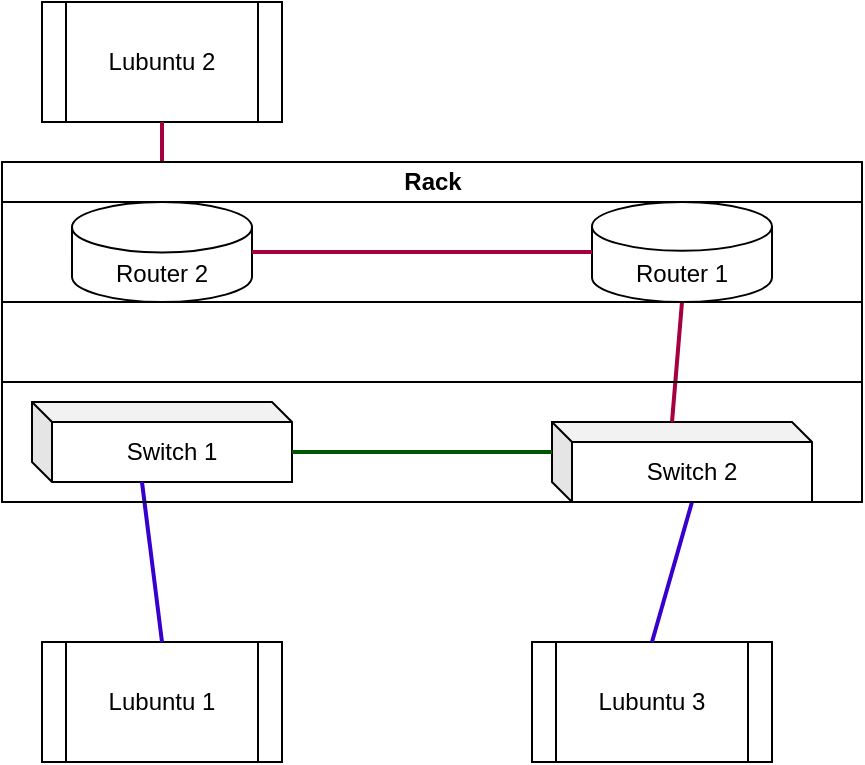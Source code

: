 <mxfile version="20.8.10" type="device"><diagram name="Page-1" id="hyMJ0EHQRJ5JkK1Xj4Ta"><mxGraphModel dx="1122" dy="582" grid="1" gridSize="10" guides="1" tooltips="1" connect="1" arrows="1" fold="1" page="1" pageScale="1" pageWidth="850" pageHeight="1100" math="0" shadow="0"><root><mxCell id="0"/><mxCell id="1" parent="0"/><mxCell id="VSSoY6iCB4P3bVN-10B8-2" value="Lubuntu 1" style="shape=process;whiteSpace=wrap;html=1;backgroundOutline=1;" parent="1" vertex="1"><mxGeometry x="150" y="630" width="120" height="60" as="geometry"/></mxCell><mxCell id="VSSoY6iCB4P3bVN-10B8-3" value="Lubuntu 3" style="shape=process;whiteSpace=wrap;html=1;backgroundOutline=1;" parent="1" vertex="1"><mxGeometry x="395" y="630" width="120" height="60" as="geometry"/></mxCell><mxCell id="VSSoY6iCB4P3bVN-10B8-4" value="Lubuntu 2" style="shape=process;whiteSpace=wrap;html=1;backgroundOutline=1;" parent="1" vertex="1"><mxGeometry x="150" y="310" width="120" height="60" as="geometry"/></mxCell><mxCell id="VSSoY6iCB4P3bVN-10B8-6" value="Switch 1" style="shape=cube;whiteSpace=wrap;html=1;boundedLbl=1;backgroundOutline=1;darkOpacity=0.05;darkOpacity2=0.1;size=10;" parent="1" vertex="1"><mxGeometry x="145" y="510" width="130" height="40" as="geometry"/></mxCell><mxCell id="VSSoY6iCB4P3bVN-10B8-7" value="Switch 2" style="shape=cube;whiteSpace=wrap;html=1;boundedLbl=1;backgroundOutline=1;darkOpacity=0.05;darkOpacity2=0.1;size=10;" parent="1" vertex="1"><mxGeometry x="405" y="520" width="130" height="40" as="geometry"/></mxCell><mxCell id="VSSoY6iCB4P3bVN-10B8-11" value="Router 2" style="shape=cylinder3;whiteSpace=wrap;html=1;boundedLbl=1;backgroundOutline=1;size=12.6;" parent="1" vertex="1"><mxGeometry x="165" y="410" width="90" height="50" as="geometry"/></mxCell><mxCell id="VSSoY6iCB4P3bVN-10B8-13" value="Router 1" style="shape=cylinder3;whiteSpace=wrap;html=1;boundedLbl=1;backgroundOutline=1;size=12.2;" parent="1" vertex="1"><mxGeometry x="425" y="410" width="90" height="50" as="geometry"/></mxCell><mxCell id="VSSoY6iCB4P3bVN-10B8-14" value="" style="endArrow=none;html=1;rounded=0;entryX=0;entryY=0;entryDx=0;entryDy=15;entryPerimeter=0;exitX=0;exitY=0;exitDx=130;exitDy=25;exitPerimeter=0;fillColor=#008a00;strokeColor=#005700;strokeWidth=2;" parent="1" source="VSSoY6iCB4P3bVN-10B8-6" target="VSSoY6iCB4P3bVN-10B8-7" edge="1"><mxGeometry width="50" height="50" relative="1" as="geometry"><mxPoint x="360" y="570" as="sourcePoint"/><mxPoint x="410" y="520" as="targetPoint"/></mxGeometry></mxCell><mxCell id="VSSoY6iCB4P3bVN-10B8-15" value="" style="endArrow=none;html=1;rounded=0;entryX=0.5;entryY=1;entryDx=0;entryDy=0;exitX=0.5;exitY=0;exitDx=0;exitDy=0;exitPerimeter=0;fillColor=#d80073;strokeColor=#A50040;strokeWidth=2;" parent="1" source="VSSoY6iCB4P3bVN-10B8-11" target="VSSoY6iCB4P3bVN-10B8-4" edge="1"><mxGeometry width="50" height="50" relative="1" as="geometry"><mxPoint x="370" y="580" as="sourcePoint"/><mxPoint x="420" y="530" as="targetPoint"/></mxGeometry></mxCell><mxCell id="VSSoY6iCB4P3bVN-10B8-16" value="" style="endArrow=none;html=1;rounded=0;entryX=1;entryY=0.5;entryDx=0;entryDy=0;entryPerimeter=0;exitX=0;exitY=0.5;exitDx=0;exitDy=0;exitPerimeter=0;strokeWidth=2;strokeColor=#A50040;fillColor=#d80073;" parent="1" source="VSSoY6iCB4P3bVN-10B8-13" target="VSSoY6iCB4P3bVN-10B8-11" edge="1"><mxGeometry width="50" height="50" relative="1" as="geometry"><mxPoint x="380" y="590" as="sourcePoint"/><mxPoint x="430" y="540" as="targetPoint"/></mxGeometry></mxCell><mxCell id="VSSoY6iCB4P3bVN-10B8-17" value="" style="endArrow=none;html=1;rounded=0;entryX=0.5;entryY=1;entryDx=0;entryDy=0;entryPerimeter=0;exitX=0;exitY=0;exitDx=60;exitDy=0;exitPerimeter=0;strokeWidth=2;strokeColor=#A50040;fillColor=#d80073;" parent="1" source="VSSoY6iCB4P3bVN-10B8-7" target="VSSoY6iCB4P3bVN-10B8-13" edge="1"><mxGeometry width="50" height="50" relative="1" as="geometry"><mxPoint x="390" y="600" as="sourcePoint"/><mxPoint x="440" y="550" as="targetPoint"/></mxGeometry></mxCell><mxCell id="VSSoY6iCB4P3bVN-10B8-20" value="" style="endArrow=none;html=1;rounded=0;entryX=0;entryY=0;entryDx=70;entryDy=40;entryPerimeter=0;exitX=0.5;exitY=0;exitDx=0;exitDy=0;fillColor=#6a00ff;strokeColor=#3700CC;strokeWidth=2;" parent="1" source="VSSoY6iCB4P3bVN-10B8-3" target="VSSoY6iCB4P3bVN-10B8-7" edge="1"><mxGeometry width="50" height="50" relative="1" as="geometry"><mxPoint x="420" y="630" as="sourcePoint"/><mxPoint x="470" y="580" as="targetPoint"/></mxGeometry></mxCell><mxCell id="VSSoY6iCB4P3bVN-10B8-21" value="" style="endArrow=none;html=1;rounded=0;exitX=0.423;exitY=1;exitDx=0;exitDy=0;exitPerimeter=0;entryX=0.5;entryY=0;entryDx=0;entryDy=0;fillColor=#6a00ff;strokeColor=#3700CC;strokeWidth=2;" parent="1" source="VSSoY6iCB4P3bVN-10B8-6" target="VSSoY6iCB4P3bVN-10B8-2" edge="1"><mxGeometry width="50" height="50" relative="1" as="geometry"><mxPoint x="430" y="640" as="sourcePoint"/><mxPoint x="480" y="590" as="targetPoint"/></mxGeometry></mxCell><mxCell id="DbHI6vVqy0nKF2TXdLmI-1" value="Rack" style="swimlane;childLayout=stackLayout;resizeParent=1;resizeParentMax=0;horizontal=1;startSize=20;horizontalStack=0;html=1;" vertex="1" parent="1"><mxGeometry x="130" y="390" width="430" height="170" as="geometry"><mxRectangle x="580" y="340" width="70" height="30" as="alternateBounds"/></mxGeometry></mxCell><mxCell id="DbHI6vVqy0nKF2TXdLmI-2" value="" style="swimlane;startSize=0;horizontal=0;html=1;" vertex="1" parent="DbHI6vVqy0nKF2TXdLmI-1"><mxGeometry y="20" width="430" height="50" as="geometry"><mxRectangle y="20" width="410" height="40" as="alternateBounds"/></mxGeometry></mxCell><mxCell id="DbHI6vVqy0nKF2TXdLmI-3" value="" style="swimlane;startSize=0;horizontal=0;html=1;" vertex="1" parent="DbHI6vVqy0nKF2TXdLmI-1"><mxGeometry y="70" width="430" height="40" as="geometry"/></mxCell><mxCell id="DbHI6vVqy0nKF2TXdLmI-4" value="" style="swimlane;startSize=0;horizontal=0;html=1;" vertex="1" parent="DbHI6vVqy0nKF2TXdLmI-1"><mxGeometry y="110" width="430" height="60" as="geometry"><mxRectangle y="260" width="190" height="40" as="alternateBounds"/></mxGeometry></mxCell></root></mxGraphModel></diagram></mxfile>